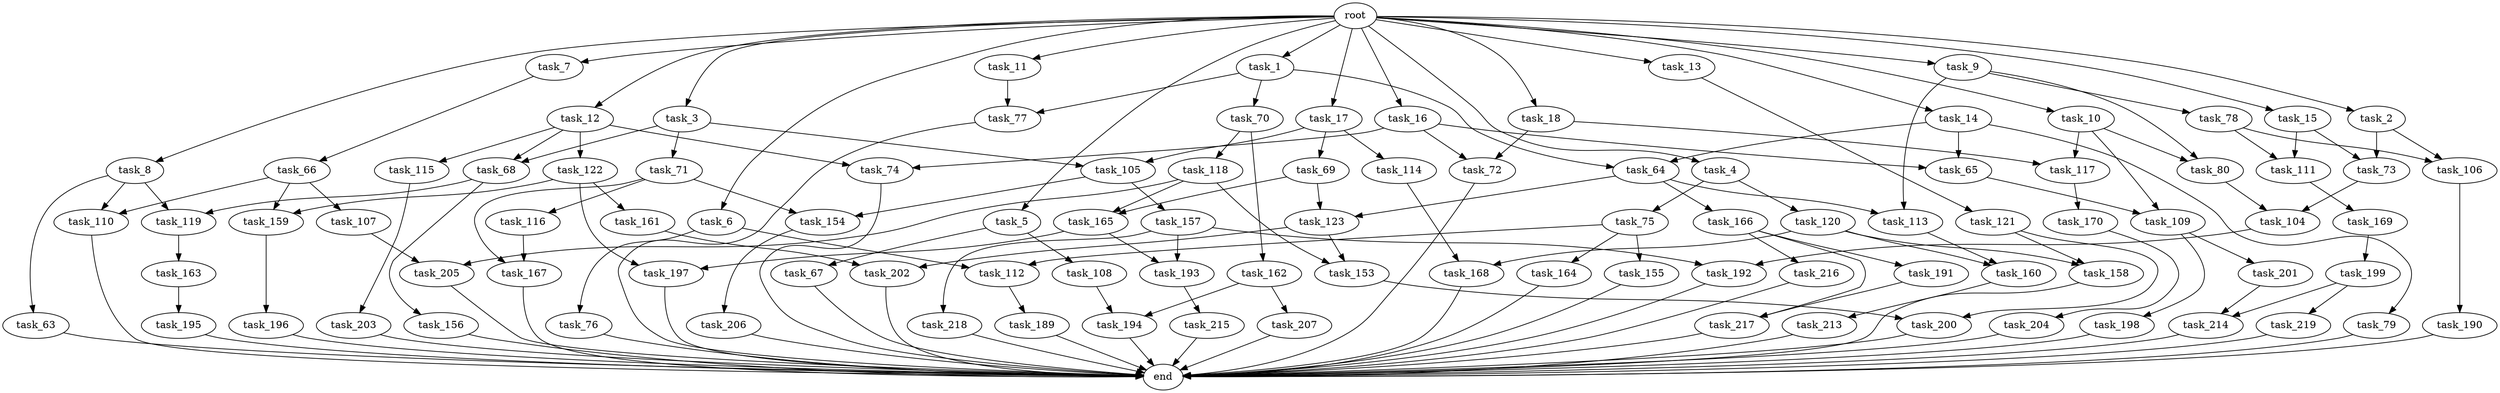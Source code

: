 digraph G {
  root [size="0.000000"];
  task_1 [size="1.024000"];
  task_2 [size="1.024000"];
  task_3 [size="1.024000"];
  task_4 [size="1.024000"];
  task_5 [size="1.024000"];
  task_6 [size="1.024000"];
  task_7 [size="1.024000"];
  task_8 [size="1.024000"];
  task_9 [size="1.024000"];
  task_10 [size="1.024000"];
  task_11 [size="1.024000"];
  task_12 [size="1.024000"];
  task_13 [size="1.024000"];
  task_14 [size="1.024000"];
  task_15 [size="1.024000"];
  task_16 [size="1.024000"];
  task_17 [size="1.024000"];
  task_18 [size="1.024000"];
  task_63 [size="420906795.008000"];
  task_64 [size="1116691496.960000"];
  task_65 [size="730144440.320000"];
  task_66 [size="420906795.008000"];
  task_67 [size="549755813.888000"];
  task_68 [size="1168231104.512000"];
  task_69 [size="137438953.472000"];
  task_70 [size="420906795.008000"];
  task_71 [size="309237645.312000"];
  task_72 [size="68719476.736000"];
  task_73 [size="558345748.480000"];
  task_74 [size="893353197.568000"];
  task_75 [size="34359738.368000"];
  task_76 [size="420906795.008000"];
  task_77 [size="730144440.320000"];
  task_78 [size="549755813.888000"];
  task_79 [size="695784701.952000"];
  task_80 [size="970662608.896000"];
  task_104 [size="936302870.528000"];
  task_105 [size="446676598.784000"];
  task_106 [size="996432412.672000"];
  task_107 [size="34359738.368000"];
  task_108 [size="549755813.888000"];
  task_109 [size="455266533.376000"];
  task_110 [size="455266533.376000"];
  task_111 [size="1279900254.208000"];
  task_112 [size="558345748.480000"];
  task_113 [size="970662608.896000"];
  task_114 [size="137438953.472000"];
  task_115 [size="858993459.200000"];
  task_116 [size="214748364.800000"];
  task_117 [size="455266533.376000"];
  task_118 [size="420906795.008000"];
  task_119 [size="1116691496.960000"];
  task_120 [size="34359738.368000"];
  task_121 [size="420906795.008000"];
  task_122 [size="858993459.200000"];
  task_123 [size="455266533.376000"];
  task_153 [size="343597383.680000"];
  task_154 [size="292057776.128000"];
  task_155 [size="137438953.472000"];
  task_156 [size="695784701.952000"];
  task_157 [size="77309411.328000"];
  task_158 [size="1099511627.776000"];
  task_159 [size="730144440.320000"];
  task_160 [size="584115552.256000"];
  task_161 [size="695784701.952000"];
  task_162 [size="420906795.008000"];
  task_163 [size="549755813.888000"];
  task_164 [size="137438953.472000"];
  task_165 [size="68719476.736000"];
  task_166 [size="420906795.008000"];
  task_167 [size="910533066.752000"];
  task_168 [size="1245540515.840000"];
  task_169 [size="309237645.312000"];
  task_170 [size="214748364.800000"];
  task_189 [size="214748364.800000"];
  task_190 [size="214748364.800000"];
  task_191 [size="420906795.008000"];
  task_192 [size="446676598.784000"];
  task_193 [size="1168231104.512000"];
  task_194 [size="214748364.800000"];
  task_195 [size="549755813.888000"];
  task_196 [size="214748364.800000"];
  task_197 [size="1554778161.152000"];
  task_198 [size="549755813.888000"];
  task_199 [size="34359738.368000"];
  task_200 [size="687194767.360000"];
  task_201 [size="549755813.888000"];
  task_202 [size="343597383.680000"];
  task_203 [size="549755813.888000"];
  task_204 [size="214748364.800000"];
  task_205 [size="249108103.168000"];
  task_206 [size="858993459.200000"];
  task_207 [size="77309411.328000"];
  task_213 [size="858993459.200000"];
  task_214 [size="1005022347.264000"];
  task_215 [size="420906795.008000"];
  task_216 [size="420906795.008000"];
  task_217 [size="841813590.016000"];
  task_218 [size="309237645.312000"];
  task_219 [size="695784701.952000"];
  end [size="0.000000"];

  root -> task_1 [size="1.000000"];
  root -> task_2 [size="1.000000"];
  root -> task_3 [size="1.000000"];
  root -> task_4 [size="1.000000"];
  root -> task_5 [size="1.000000"];
  root -> task_6 [size="1.000000"];
  root -> task_7 [size="1.000000"];
  root -> task_8 [size="1.000000"];
  root -> task_9 [size="1.000000"];
  root -> task_10 [size="1.000000"];
  root -> task_11 [size="1.000000"];
  root -> task_12 [size="1.000000"];
  root -> task_13 [size="1.000000"];
  root -> task_14 [size="1.000000"];
  root -> task_15 [size="1.000000"];
  root -> task_16 [size="1.000000"];
  root -> task_17 [size="1.000000"];
  root -> task_18 [size="1.000000"];
  task_1 -> task_64 [size="411041792.000000"];
  task_1 -> task_70 [size="411041792.000000"];
  task_1 -> task_77 [size="411041792.000000"];
  task_2 -> task_73 [size="134217728.000000"];
  task_2 -> task_106 [size="134217728.000000"];
  task_3 -> task_68 [size="301989888.000000"];
  task_3 -> task_71 [size="301989888.000000"];
  task_3 -> task_105 [size="301989888.000000"];
  task_4 -> task_75 [size="33554432.000000"];
  task_4 -> task_120 [size="33554432.000000"];
  task_5 -> task_67 [size="536870912.000000"];
  task_5 -> task_108 [size="536870912.000000"];
  task_6 -> task_76 [size="411041792.000000"];
  task_6 -> task_112 [size="411041792.000000"];
  task_7 -> task_66 [size="411041792.000000"];
  task_8 -> task_63 [size="411041792.000000"];
  task_8 -> task_110 [size="411041792.000000"];
  task_8 -> task_119 [size="411041792.000000"];
  task_9 -> task_78 [size="536870912.000000"];
  task_9 -> task_80 [size="536870912.000000"];
  task_9 -> task_113 [size="536870912.000000"];
  task_10 -> task_80 [size="411041792.000000"];
  task_10 -> task_109 [size="411041792.000000"];
  task_10 -> task_117 [size="411041792.000000"];
  task_11 -> task_77 [size="301989888.000000"];
  task_12 -> task_68 [size="838860800.000000"];
  task_12 -> task_74 [size="838860800.000000"];
  task_12 -> task_115 [size="838860800.000000"];
  task_12 -> task_122 [size="838860800.000000"];
  task_13 -> task_121 [size="411041792.000000"];
  task_14 -> task_64 [size="679477248.000000"];
  task_14 -> task_65 [size="679477248.000000"];
  task_14 -> task_79 [size="679477248.000000"];
  task_15 -> task_73 [size="411041792.000000"];
  task_15 -> task_111 [size="411041792.000000"];
  task_16 -> task_65 [size="33554432.000000"];
  task_16 -> task_72 [size="33554432.000000"];
  task_16 -> task_74 [size="33554432.000000"];
  task_17 -> task_69 [size="134217728.000000"];
  task_17 -> task_105 [size="134217728.000000"];
  task_17 -> task_114 [size="134217728.000000"];
  task_18 -> task_72 [size="33554432.000000"];
  task_18 -> task_117 [size="33554432.000000"];
  task_63 -> end [size="1.000000"];
  task_64 -> task_113 [size="411041792.000000"];
  task_64 -> task_123 [size="411041792.000000"];
  task_64 -> task_166 [size="411041792.000000"];
  task_65 -> task_109 [size="33554432.000000"];
  task_66 -> task_107 [size="33554432.000000"];
  task_66 -> task_110 [size="33554432.000000"];
  task_66 -> task_159 [size="33554432.000000"];
  task_67 -> end [size="1.000000"];
  task_68 -> task_119 [size="679477248.000000"];
  task_68 -> task_156 [size="679477248.000000"];
  task_69 -> task_123 [size="33554432.000000"];
  task_69 -> task_165 [size="33554432.000000"];
  task_70 -> task_118 [size="411041792.000000"];
  task_70 -> task_162 [size="411041792.000000"];
  task_71 -> task_116 [size="209715200.000000"];
  task_71 -> task_154 [size="209715200.000000"];
  task_71 -> task_167 [size="209715200.000000"];
  task_72 -> end [size="1.000000"];
  task_73 -> task_104 [size="838860800.000000"];
  task_74 -> end [size="1.000000"];
  task_75 -> task_112 [size="134217728.000000"];
  task_75 -> task_155 [size="134217728.000000"];
  task_75 -> task_164 [size="134217728.000000"];
  task_76 -> end [size="1.000000"];
  task_77 -> end [size="1.000000"];
  task_78 -> task_106 [size="838860800.000000"];
  task_78 -> task_111 [size="838860800.000000"];
  task_79 -> end [size="1.000000"];
  task_80 -> task_104 [size="75497472.000000"];
  task_104 -> task_192 [size="134217728.000000"];
  task_105 -> task_154 [size="75497472.000000"];
  task_105 -> task_157 [size="75497472.000000"];
  task_106 -> task_190 [size="209715200.000000"];
  task_107 -> task_205 [size="209715200.000000"];
  task_108 -> task_194 [size="134217728.000000"];
  task_109 -> task_198 [size="536870912.000000"];
  task_109 -> task_201 [size="536870912.000000"];
  task_110 -> end [size="1.000000"];
  task_111 -> task_169 [size="301989888.000000"];
  task_112 -> task_189 [size="209715200.000000"];
  task_113 -> task_160 [size="33554432.000000"];
  task_114 -> task_168 [size="679477248.000000"];
  task_115 -> task_203 [size="536870912.000000"];
  task_116 -> task_167 [size="679477248.000000"];
  task_117 -> task_170 [size="209715200.000000"];
  task_118 -> task_153 [size="33554432.000000"];
  task_118 -> task_165 [size="33554432.000000"];
  task_118 -> task_205 [size="33554432.000000"];
  task_119 -> task_163 [size="536870912.000000"];
  task_120 -> task_158 [size="536870912.000000"];
  task_120 -> task_160 [size="536870912.000000"];
  task_120 -> task_168 [size="536870912.000000"];
  task_121 -> task_158 [size="536870912.000000"];
  task_121 -> task_200 [size="536870912.000000"];
  task_122 -> task_159 [size="679477248.000000"];
  task_122 -> task_161 [size="679477248.000000"];
  task_122 -> task_197 [size="679477248.000000"];
  task_123 -> task_153 [size="301989888.000000"];
  task_123 -> task_202 [size="301989888.000000"];
  task_153 -> task_200 [size="134217728.000000"];
  task_154 -> task_206 [size="838860800.000000"];
  task_155 -> end [size="1.000000"];
  task_156 -> end [size="1.000000"];
  task_157 -> task_192 [size="301989888.000000"];
  task_157 -> task_193 [size="301989888.000000"];
  task_157 -> task_218 [size="301989888.000000"];
  task_158 -> end [size="1.000000"];
  task_159 -> task_196 [size="209715200.000000"];
  task_160 -> task_213 [size="838860800.000000"];
  task_161 -> task_202 [size="33554432.000000"];
  task_162 -> task_194 [size="75497472.000000"];
  task_162 -> task_207 [size="75497472.000000"];
  task_163 -> task_195 [size="536870912.000000"];
  task_164 -> end [size="1.000000"];
  task_165 -> task_193 [size="838860800.000000"];
  task_165 -> task_197 [size="838860800.000000"];
  task_166 -> task_191 [size="411041792.000000"];
  task_166 -> task_216 [size="411041792.000000"];
  task_166 -> task_217 [size="411041792.000000"];
  task_167 -> end [size="1.000000"];
  task_168 -> end [size="1.000000"];
  task_169 -> task_199 [size="33554432.000000"];
  task_170 -> task_204 [size="209715200.000000"];
  task_189 -> end [size="1.000000"];
  task_190 -> end [size="1.000000"];
  task_191 -> task_217 [size="411041792.000000"];
  task_192 -> end [size="1.000000"];
  task_193 -> task_215 [size="411041792.000000"];
  task_194 -> end [size="1.000000"];
  task_195 -> end [size="1.000000"];
  task_196 -> end [size="1.000000"];
  task_197 -> end [size="1.000000"];
  task_198 -> end [size="1.000000"];
  task_199 -> task_214 [size="679477248.000000"];
  task_199 -> task_219 [size="679477248.000000"];
  task_200 -> end [size="1.000000"];
  task_201 -> task_214 [size="301989888.000000"];
  task_202 -> end [size="1.000000"];
  task_203 -> end [size="1.000000"];
  task_204 -> end [size="1.000000"];
  task_205 -> end [size="1.000000"];
  task_206 -> end [size="1.000000"];
  task_207 -> end [size="1.000000"];
  task_213 -> end [size="1.000000"];
  task_214 -> end [size="1.000000"];
  task_215 -> end [size="1.000000"];
  task_216 -> end [size="1.000000"];
  task_217 -> end [size="1.000000"];
  task_218 -> end [size="1.000000"];
  task_219 -> end [size="1.000000"];
}
